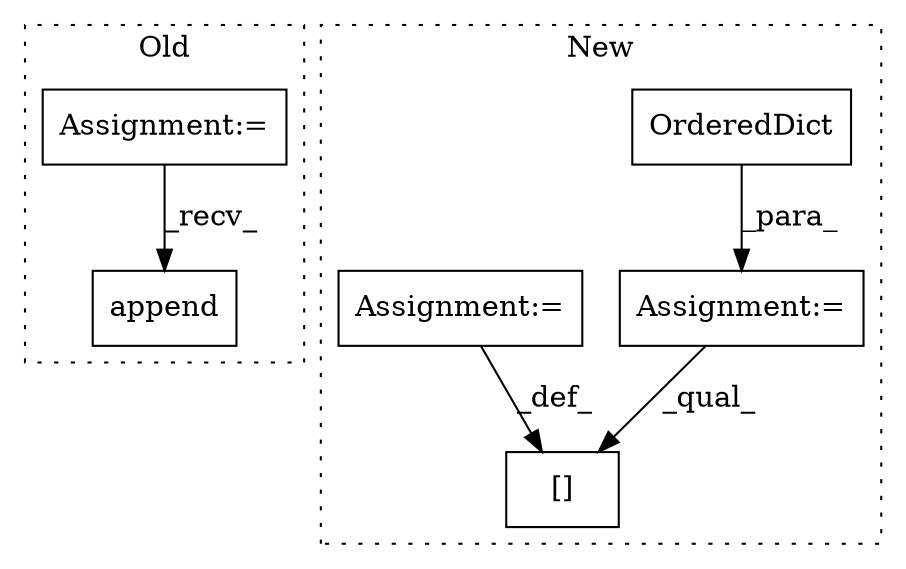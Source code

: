 digraph G {
subgraph cluster0 {
1 [label="append" a="32" s="502,537" l="7,1" shape="box"];
6 [label="Assignment:=" a="7" s="307" l="1" shape="box"];
label = "Old";
style="dotted";
}
subgraph cluster1 {
2 [label="OrderedDict" a="32" s="457" l="13" shape="box"];
3 [label="[]" a="2" s="584,603" l="15,1" shape="box"];
4 [label="Assignment:=" a="7" s="604" l="1" shape="box"];
5 [label="Assignment:=" a="7" s="456" l="1" shape="box"];
label = "New";
style="dotted";
}
2 -> 5 [label="_para_"];
4 -> 3 [label="_def_"];
5 -> 3 [label="_qual_"];
6 -> 1 [label="_recv_"];
}